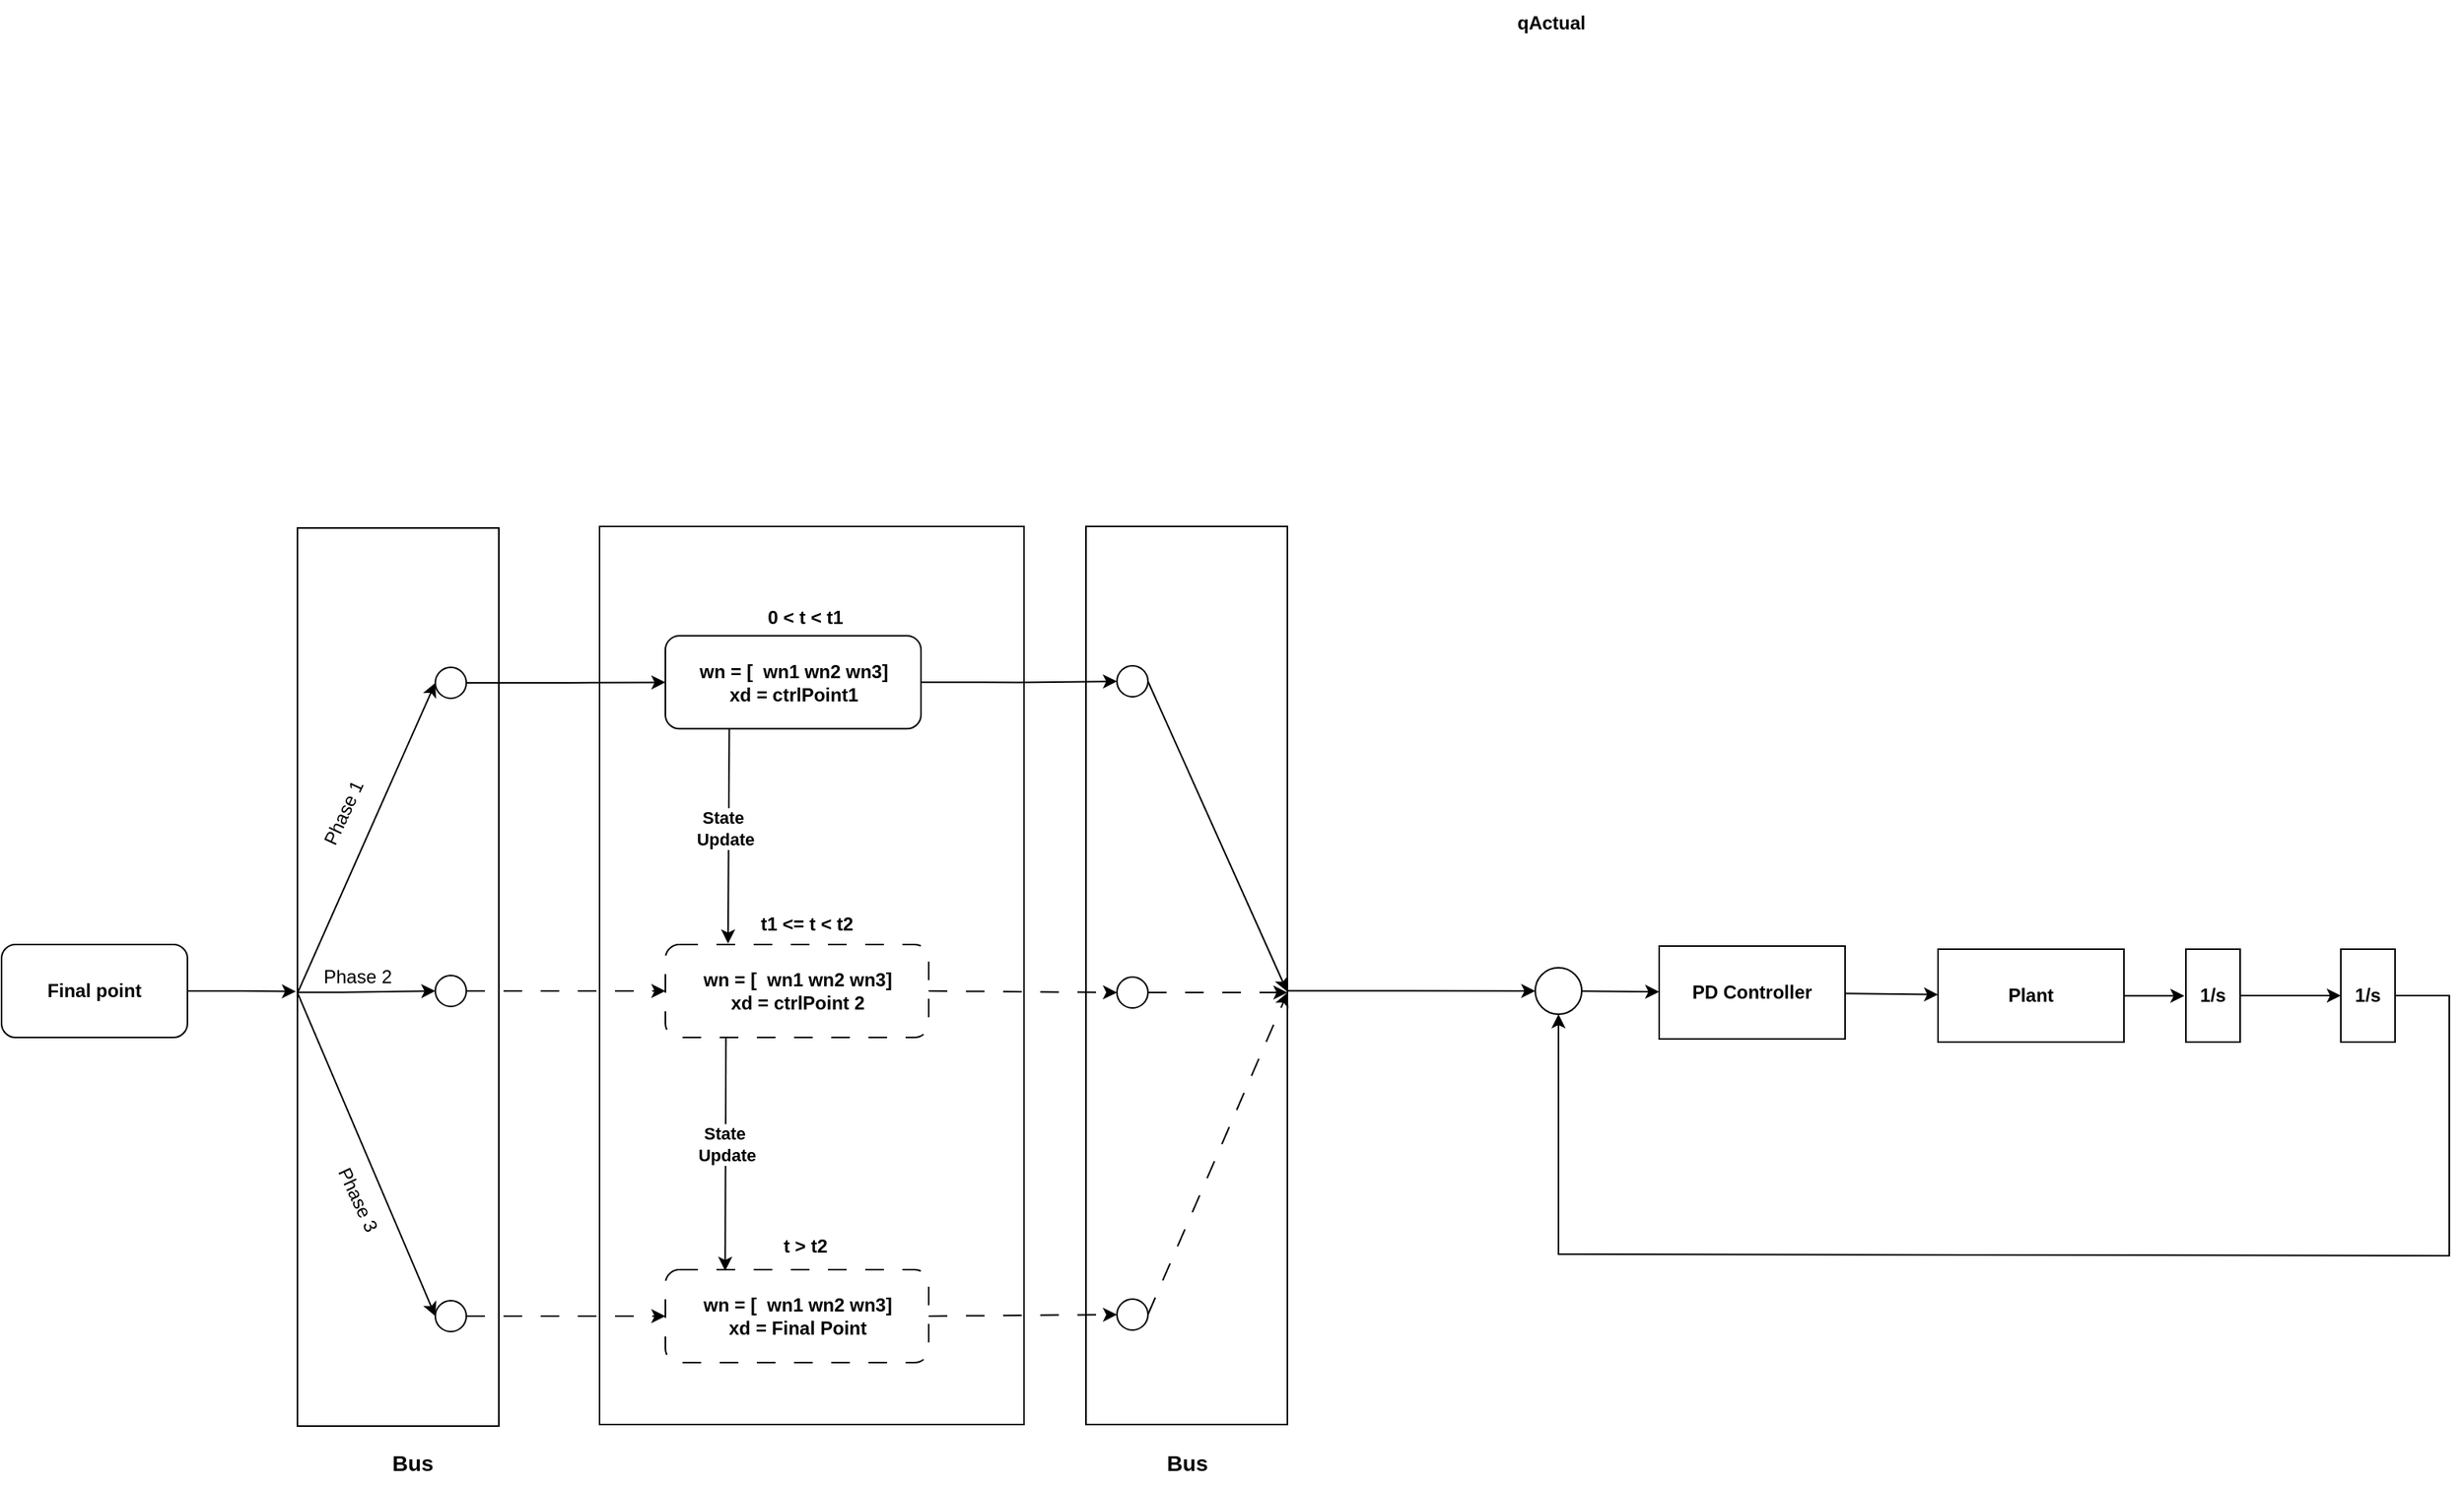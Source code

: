 <mxfile version="28.0.6">
  <diagram name="Page-1" id="R90nyv3Rz4XIFROkiVHW">
    <mxGraphModel dx="3278" dy="2340" grid="1" gridSize="10" guides="1" tooltips="1" connect="1" arrows="1" fold="1" page="1" pageScale="1" pageWidth="1600" pageHeight="1200" math="0" shadow="0">
      <root>
        <mxCell id="0" />
        <mxCell id="1" parent="0" />
        <mxCell id="1lQt2iCKs8pIlGNOvXYT-43" value="" style="whiteSpace=wrap;html=1;opacity=90;perimeterSpacing=1;fillColor=none;fontStyle=1;spacing=0;" parent="1" vertex="1">
          <mxGeometry x="376" y="320" width="274" height="580" as="geometry" />
        </mxCell>
        <mxCell id="rxIv7JKoTVmc35k2_a1N-33" style="rounded=0;orthogonalLoop=1;jettySize=auto;html=1;exitX=0.25;exitY=1;exitDx=0;exitDy=0;entryX=0.238;entryY=-0.011;entryDx=0;entryDy=0;entryPerimeter=0;" edge="1" parent="1" source="3E_d9uGPmS8snrze4PGS-16" target="GmHCTYgidwJcOvD8zUk5-22">
          <mxGeometry relative="1" as="geometry" />
        </mxCell>
        <mxCell id="rxIv7JKoTVmc35k2_a1N-39" value="&lt;b&gt;State&amp;nbsp;&lt;/b&gt;&lt;div&gt;&lt;b&gt;Update&lt;/b&gt;&lt;/div&gt;" style="edgeLabel;html=1;align=center;verticalAlign=middle;resizable=0;points=[];" vertex="1" connectable="0" parent="rxIv7JKoTVmc35k2_a1N-33">
          <mxGeometry x="-0.067" y="-3" relative="1" as="geometry">
            <mxPoint as="offset" />
          </mxGeometry>
        </mxCell>
        <mxCell id="3E_d9uGPmS8snrze4PGS-16" value="wn = [&amp;nbsp; wn1 wn2 wn3]&lt;div&gt;xd = ctrlPoint1&lt;/div&gt;" style="rounded=1;whiteSpace=wrap;html=1;shadow=0;fontStyle=1" parent="1" vertex="1">
          <mxGeometry x="418.5" y="390.66" width="165" height="60" as="geometry" />
        </mxCell>
        <mxCell id="rxIv7JKoTVmc35k2_a1N-98" style="edgeStyle=orthogonalEdgeStyle;rounded=0;orthogonalLoop=1;jettySize=auto;html=1;exitX=1;exitY=0.5;exitDx=0;exitDy=0;" edge="1" parent="1" source="3E_d9uGPmS8snrze4PGS-25">
          <mxGeometry relative="1" as="geometry">
            <mxPoint x="180" y="620.333" as="targetPoint" />
          </mxGeometry>
        </mxCell>
        <mxCell id="3E_d9uGPmS8snrze4PGS-25" value="Final point" style="rounded=1;whiteSpace=wrap;html=1;shadow=0;fontStyle=1" parent="1" vertex="1">
          <mxGeometry x="-10" y="590" width="120" height="60" as="geometry" />
        </mxCell>
        <mxCell id="3E_d9uGPmS8snrze4PGS-33" value="" style="rounded=0;orthogonalLoop=1;jettySize=auto;html=1;fontStyle=1" parent="1" source="3E_d9uGPmS8snrze4PGS-29" target="3E_d9uGPmS8snrze4PGS-32" edge="1">
          <mxGeometry relative="1" as="geometry" />
        </mxCell>
        <mxCell id="3E_d9uGPmS8snrze4PGS-29" value="" style="ellipse;whiteSpace=wrap;html=1;fontStyle=1" parent="1" vertex="1">
          <mxGeometry x="980" y="605" width="30" height="30" as="geometry" />
        </mxCell>
        <mxCell id="3E_d9uGPmS8snrze4PGS-35" value="" style="rounded=0;orthogonalLoop=1;jettySize=auto;html=1;fontStyle=1" parent="1" source="3E_d9uGPmS8snrze4PGS-32" target="3E_d9uGPmS8snrze4PGS-34" edge="1">
          <mxGeometry relative="1" as="geometry" />
        </mxCell>
        <mxCell id="3E_d9uGPmS8snrze4PGS-32" value="PD Controller" style="whiteSpace=wrap;html=1;fontStyle=1" parent="1" vertex="1">
          <mxGeometry x="1060" y="591" width="120" height="60" as="geometry" />
        </mxCell>
        <mxCell id="3E_d9uGPmS8snrze4PGS-37" value="" style="rounded=0;orthogonalLoop=1;jettySize=auto;html=1;entryX=-0.028;entryY=0.503;entryDx=0;entryDy=0;entryPerimeter=0;fontStyle=1" parent="1" source="3E_d9uGPmS8snrze4PGS-34" target="3E_d9uGPmS8snrze4PGS-50" edge="1">
          <mxGeometry relative="1" as="geometry">
            <mxPoint x="1385" y="610" as="targetPoint" />
          </mxGeometry>
        </mxCell>
        <mxCell id="3E_d9uGPmS8snrze4PGS-34" value="Plant" style="whiteSpace=wrap;html=1;fontStyle=1" parent="1" vertex="1">
          <mxGeometry x="1240" y="593" width="120" height="60" as="geometry" />
        </mxCell>
        <mxCell id="3E_d9uGPmS8snrze4PGS-39" value="" style="rounded=0;orthogonalLoop=1;jettySize=auto;html=1;exitX=1;exitY=0.5;exitDx=0;exitDy=0;fontStyle=1" parent="1" source="3E_d9uGPmS8snrze4PGS-50" target="3E_d9uGPmS8snrze4PGS-38" edge="1">
          <mxGeometry relative="1" as="geometry">
            <mxPoint x="1430" y="610" as="sourcePoint" />
          </mxGeometry>
        </mxCell>
        <mxCell id="3E_d9uGPmS8snrze4PGS-40" style="edgeStyle=none;rounded=0;orthogonalLoop=1;jettySize=auto;html=1;exitX=1;exitY=0.5;exitDx=0;exitDy=0;entryX=0.5;entryY=1;entryDx=0;entryDy=0;fontStyle=1" parent="1" source="3E_d9uGPmS8snrze4PGS-38" target="3E_d9uGPmS8snrze4PGS-29" edge="1">
          <mxGeometry relative="1" as="geometry">
            <Array as="points">
              <mxPoint x="1570" y="623" />
              <mxPoint x="1570" y="701" />
              <mxPoint x="1570" y="791" />
              <mxPoint x="995" y="790" />
            </Array>
          </mxGeometry>
        </mxCell>
        <mxCell id="3E_d9uGPmS8snrze4PGS-38" value="1/s" style="whiteSpace=wrap;html=1;fontStyle=1" parent="1" vertex="1">
          <mxGeometry x="1500" y="593" width="35" height="60" as="geometry" />
        </mxCell>
        <mxCell id="3E_d9uGPmS8snrze4PGS-41" value="qActual" style="text;html=1;align=center;verticalAlign=middle;resizable=0;points=[];autosize=1;strokeColor=none;fillColor=none;fontStyle=1" parent="1" vertex="1">
          <mxGeometry x="960" y="-20" width="60" height="30" as="geometry" />
        </mxCell>
        <mxCell id="3E_d9uGPmS8snrze4PGS-50" value="1/s" style="whiteSpace=wrap;html=1;fontStyle=1" parent="1" vertex="1">
          <mxGeometry x="1400" y="593" width="35" height="60" as="geometry" />
        </mxCell>
        <mxCell id="rxIv7JKoTVmc35k2_a1N-36" style="rounded=0;orthogonalLoop=1;jettySize=auto;html=1;exitX=0.23;exitY=0.99;exitDx=0;exitDy=0;entryX=0.227;entryY=0.012;entryDx=0;entryDy=0;entryPerimeter=0;exitPerimeter=0;" edge="1" parent="1" source="GmHCTYgidwJcOvD8zUk5-22" target="1lQt2iCKs8pIlGNOvXYT-6">
          <mxGeometry relative="1" as="geometry">
            <mxPoint x="461" y="630" as="sourcePoint" />
            <mxPoint x="466" y="780.0" as="targetPoint" />
          </mxGeometry>
        </mxCell>
        <mxCell id="rxIv7JKoTVmc35k2_a1N-38" value="&lt;b&gt;State&amp;nbsp;&lt;/b&gt;&lt;div&gt;&lt;b&gt;Update&lt;/b&gt;&lt;/div&gt;" style="edgeLabel;html=1;align=center;verticalAlign=middle;resizable=0;points=[];" vertex="1" connectable="0" parent="rxIv7JKoTVmc35k2_a1N-36">
          <mxGeometry x="-0.086" relative="1" as="geometry">
            <mxPoint as="offset" />
          </mxGeometry>
        </mxCell>
        <mxCell id="GmHCTYgidwJcOvD8zUk5-22" value="wn = [&amp;nbsp; wn1 wn2 wn3]&lt;div&gt;xd = ctrlPoint 2&lt;/div&gt;" style="rounded=1;whiteSpace=wrap;html=1;shadow=0;dashed=1;dashPattern=12 12;fontStyle=1" parent="1" vertex="1">
          <mxGeometry x="418.5" y="590" width="170" height="60" as="geometry" />
        </mxCell>
        <mxCell id="1lQt2iCKs8pIlGNOvXYT-6" value="wn = [&amp;nbsp; wn1 wn2 wn3]&lt;div&gt;xd = Final Point&lt;/div&gt;" style="rounded=1;whiteSpace=wrap;html=1;shadow=0;dashed=1;dashPattern=12 12;fontStyle=1;spacing=0;" parent="1" vertex="1">
          <mxGeometry x="418.5" y="800" width="170" height="60" as="geometry" />
        </mxCell>
        <mxCell id="rxIv7JKoTVmc35k2_a1N-4" value="0 &amp;lt; t &amp;lt; t1" style="text;html=1;align=center;verticalAlign=middle;whiteSpace=wrap;rounded=0;fontStyle=1" vertex="1" parent="1">
          <mxGeometry x="478.5" y="363.66" width="60" height="30" as="geometry" />
        </mxCell>
        <mxCell id="rxIv7JKoTVmc35k2_a1N-10" value="t1 &amp;lt;= t &amp;lt; t2" style="text;html=1;align=center;verticalAlign=middle;whiteSpace=wrap;rounded=0;fontStyle=1" vertex="1" parent="1">
          <mxGeometry x="475.5" y="562" width="67.5" height="30" as="geometry" />
        </mxCell>
        <mxCell id="rxIv7JKoTVmc35k2_a1N-11" value="t &amp;gt; t2" style="text;html=1;align=center;verticalAlign=middle;whiteSpace=wrap;rounded=0;fontStyle=1" vertex="1" parent="1">
          <mxGeometry x="478.5" y="770" width="60" height="30" as="geometry" />
        </mxCell>
        <mxCell id="rxIv7JKoTVmc35k2_a1N-63" value="" style="group" vertex="1" connectable="0" parent="1">
          <mxGeometry x="690" y="320" width="130" height="580" as="geometry" />
        </mxCell>
        <mxCell id="rxIv7JKoTVmc35k2_a1N-58" value="" style="rounded=0;whiteSpace=wrap;html=1;" vertex="1" parent="rxIv7JKoTVmc35k2_a1N-63">
          <mxGeometry width="130" height="580" as="geometry" />
        </mxCell>
        <mxCell id="rxIv7JKoTVmc35k2_a1N-59" value="" style="ellipse;whiteSpace=wrap;html=1;aspect=fixed;" vertex="1" parent="rxIv7JKoTVmc35k2_a1N-63">
          <mxGeometry x="20" y="90" width="20" height="20" as="geometry" />
        </mxCell>
        <mxCell id="rxIv7JKoTVmc35k2_a1N-60" value="" style="ellipse;whiteSpace=wrap;html=1;aspect=fixed;" vertex="1" parent="rxIv7JKoTVmc35k2_a1N-63">
          <mxGeometry x="20" y="291" width="20" height="20" as="geometry" />
        </mxCell>
        <mxCell id="rxIv7JKoTVmc35k2_a1N-61" value="" style="ellipse;whiteSpace=wrap;html=1;aspect=fixed;" vertex="1" parent="rxIv7JKoTVmc35k2_a1N-63">
          <mxGeometry x="20" y="499" width="20" height="20" as="geometry" />
        </mxCell>
        <mxCell id="rxIv7JKoTVmc35k2_a1N-68" style="rounded=0;orthogonalLoop=1;jettySize=auto;html=1;exitX=1;exitY=0.5;exitDx=0;exitDy=0;dashed=1;dashPattern=12 12;" edge="1" parent="rxIv7JKoTVmc35k2_a1N-63" source="rxIv7JKoTVmc35k2_a1N-60">
          <mxGeometry relative="1" as="geometry">
            <mxPoint x="130" y="301" as="targetPoint" />
          </mxGeometry>
        </mxCell>
        <mxCell id="rxIv7JKoTVmc35k2_a1N-70" style="rounded=0;orthogonalLoop=1;jettySize=auto;html=1;exitX=1;exitY=0.5;exitDx=0;exitDy=0;entryX=0.999;entryY=0.518;entryDx=0;entryDy=0;entryPerimeter=0;" edge="1" parent="rxIv7JKoTVmc35k2_a1N-63" source="rxIv7JKoTVmc35k2_a1N-59" target="rxIv7JKoTVmc35k2_a1N-58">
          <mxGeometry relative="1" as="geometry" />
        </mxCell>
        <mxCell id="rxIv7JKoTVmc35k2_a1N-71" style="rounded=0;orthogonalLoop=1;jettySize=auto;html=1;exitX=1;exitY=0.5;exitDx=0;exitDy=0;entryX=1.001;entryY=0.519;entryDx=0;entryDy=0;entryPerimeter=0;dashed=1;dashPattern=12 12;" edge="1" parent="rxIv7JKoTVmc35k2_a1N-63" source="rxIv7JKoTVmc35k2_a1N-61" target="rxIv7JKoTVmc35k2_a1N-58">
          <mxGeometry relative="1" as="geometry" />
        </mxCell>
        <mxCell id="rxIv7JKoTVmc35k2_a1N-64" style="edgeStyle=orthogonalEdgeStyle;rounded=0;orthogonalLoop=1;jettySize=auto;html=1;exitX=1;exitY=0.5;exitDx=0;exitDy=0;entryX=0;entryY=0.5;entryDx=0;entryDy=0;" edge="1" parent="1" source="3E_d9uGPmS8snrze4PGS-16" target="rxIv7JKoTVmc35k2_a1N-59">
          <mxGeometry relative="1" as="geometry" />
        </mxCell>
        <mxCell id="rxIv7JKoTVmc35k2_a1N-65" style="rounded=0;orthogonalLoop=1;jettySize=auto;html=1;exitX=1;exitY=0.5;exitDx=0;exitDy=0;entryX=0;entryY=0.5;entryDx=0;entryDy=0;dashed=1;dashPattern=12 12;" edge="1" parent="1" source="GmHCTYgidwJcOvD8zUk5-22" target="rxIv7JKoTVmc35k2_a1N-60">
          <mxGeometry relative="1" as="geometry" />
        </mxCell>
        <mxCell id="rxIv7JKoTVmc35k2_a1N-66" style="rounded=0;orthogonalLoop=1;jettySize=auto;html=1;exitX=1;exitY=0.5;exitDx=0;exitDy=0;entryX=0;entryY=0.5;entryDx=0;entryDy=0;dashed=1;dashPattern=12 12;" edge="1" parent="1" source="1lQt2iCKs8pIlGNOvXYT-6" target="rxIv7JKoTVmc35k2_a1N-61">
          <mxGeometry relative="1" as="geometry" />
        </mxCell>
        <mxCell id="rxIv7JKoTVmc35k2_a1N-72" style="edgeStyle=orthogonalEdgeStyle;rounded=0;orthogonalLoop=1;jettySize=auto;html=1;exitX=1;exitY=0.517;exitDx=0;exitDy=0;entryX=0;entryY=0.5;entryDx=0;entryDy=0;exitPerimeter=0;" edge="1" parent="1" source="rxIv7JKoTVmc35k2_a1N-58" target="3E_d9uGPmS8snrze4PGS-29">
          <mxGeometry relative="1" as="geometry" />
        </mxCell>
        <mxCell id="rxIv7JKoTVmc35k2_a1N-74" value="&lt;b&gt;&lt;font style=&quot;font-size: 14px;&quot;&gt;Bus&lt;/font&gt;&lt;/b&gt;" style="text;html=1;align=center;verticalAlign=middle;resizable=0;points=[];autosize=1;strokeColor=none;fillColor=none;" vertex="1" parent="1">
          <mxGeometry x="730" y="910" width="50" height="30" as="geometry" />
        </mxCell>
        <mxCell id="rxIv7JKoTVmc35k2_a1N-77" value="" style="group;portConstraintRotation=0;direction=east;" vertex="1" connectable="0" parent="1">
          <mxGeometry x="180" y="320" width="130" height="580" as="geometry" />
        </mxCell>
        <mxCell id="rxIv7JKoTVmc35k2_a1N-87" value="" style="group" vertex="1" connectable="0" parent="rxIv7JKoTVmc35k2_a1N-77">
          <mxGeometry y="1" width="130" height="580" as="geometry" />
        </mxCell>
        <mxCell id="rxIv7JKoTVmc35k2_a1N-94" value="" style="group" vertex="1" connectable="0" parent="rxIv7JKoTVmc35k2_a1N-87">
          <mxGeometry width="130" height="580" as="geometry" />
        </mxCell>
        <mxCell id="rxIv7JKoTVmc35k2_a1N-78" value="" style="rounded=0;whiteSpace=wrap;html=1;" vertex="1" parent="rxIv7JKoTVmc35k2_a1N-94">
          <mxGeometry x="1" width="130" height="580" as="geometry" />
        </mxCell>
        <mxCell id="rxIv7JKoTVmc35k2_a1N-79" value="" style="ellipse;whiteSpace=wrap;html=1;aspect=fixed;" vertex="1" parent="rxIv7JKoTVmc35k2_a1N-94">
          <mxGeometry x="90" y="90" width="20" height="20" as="geometry" />
        </mxCell>
        <mxCell id="rxIv7JKoTVmc35k2_a1N-80" value="" style="ellipse;whiteSpace=wrap;html=1;aspect=fixed;" vertex="1" parent="rxIv7JKoTVmc35k2_a1N-94">
          <mxGeometry x="90" y="289" width="20" height="20" as="geometry" />
        </mxCell>
        <mxCell id="rxIv7JKoTVmc35k2_a1N-81" value="" style="ellipse;whiteSpace=wrap;html=1;aspect=fixed;" vertex="1" parent="rxIv7JKoTVmc35k2_a1N-94">
          <mxGeometry x="90" y="499" width="20" height="20" as="geometry" />
        </mxCell>
        <mxCell id="rxIv7JKoTVmc35k2_a1N-95" style="edgeStyle=orthogonalEdgeStyle;rounded=0;orthogonalLoop=1;jettySize=auto;html=1;exitX=-0.003;exitY=0.517;exitDx=0;exitDy=0;entryX=0;entryY=0.5;entryDx=0;entryDy=0;exitPerimeter=0;" edge="1" parent="rxIv7JKoTVmc35k2_a1N-94" source="rxIv7JKoTVmc35k2_a1N-78" target="rxIv7JKoTVmc35k2_a1N-80">
          <mxGeometry relative="1" as="geometry">
            <Array as="points">
              <mxPoint x="30" y="300" />
            </Array>
          </mxGeometry>
        </mxCell>
        <mxCell id="rxIv7JKoTVmc35k2_a1N-96" style="rounded=0;orthogonalLoop=1;jettySize=auto;html=1;exitX=0;exitY=0.518;exitDx=0;exitDy=0;entryX=0;entryY=0.5;entryDx=0;entryDy=0;exitPerimeter=0;" edge="1" parent="rxIv7JKoTVmc35k2_a1N-94" source="rxIv7JKoTVmc35k2_a1N-78" target="rxIv7JKoTVmc35k2_a1N-79">
          <mxGeometry relative="1" as="geometry" />
        </mxCell>
        <mxCell id="rxIv7JKoTVmc35k2_a1N-97" style="rounded=0;orthogonalLoop=1;jettySize=auto;html=1;exitX=-0.001;exitY=0.517;exitDx=0;exitDy=0;entryX=0;entryY=0.5;entryDx=0;entryDy=0;exitPerimeter=0;" edge="1" parent="rxIv7JKoTVmc35k2_a1N-94" source="rxIv7JKoTVmc35k2_a1N-78" target="rxIv7JKoTVmc35k2_a1N-81">
          <mxGeometry relative="1" as="geometry" />
        </mxCell>
        <mxCell id="rxIv7JKoTVmc35k2_a1N-101" value="Phase 1" style="text;html=1;align=center;verticalAlign=middle;whiteSpace=wrap;rounded=0;flipV=1;flipH=0;direction=west;rotation=295;" vertex="1" parent="rxIv7JKoTVmc35k2_a1N-94">
          <mxGeometry x="1" y="169" width="60" height="30" as="geometry" />
        </mxCell>
        <mxCell id="rxIv7JKoTVmc35k2_a1N-114" value="Phase 2" style="text;html=1;align=center;verticalAlign=middle;whiteSpace=wrap;rounded=0;flipV=1;flipH=0;direction=west;rotation=0;" vertex="1" parent="rxIv7JKoTVmc35k2_a1N-94">
          <mxGeometry x="10.003" y="274.999" width="60" height="30" as="geometry" />
        </mxCell>
        <mxCell id="rxIv7JKoTVmc35k2_a1N-115" value="Phase 3" style="text;html=1;align=center;verticalAlign=middle;whiteSpace=wrap;rounded=0;flipV=1;flipH=0;direction=west;rotation=65;" vertex="1" parent="rxIv7JKoTVmc35k2_a1N-94">
          <mxGeometry x="10" y="419" width="60" height="30" as="geometry" />
        </mxCell>
        <mxCell id="rxIv7JKoTVmc35k2_a1N-30" style="edgeStyle=orthogonalEdgeStyle;rounded=0;orthogonalLoop=1;jettySize=auto;html=1;exitX=1;exitY=0.5;exitDx=0;exitDy=0;entryX=0;entryY=0.5;entryDx=0;entryDy=0;" edge="1" parent="1" source="rxIv7JKoTVmc35k2_a1N-79" target="3E_d9uGPmS8snrze4PGS-16">
          <mxGeometry relative="1" as="geometry">
            <mxPoint x="319.0" y="420" as="sourcePoint" />
          </mxGeometry>
        </mxCell>
        <mxCell id="rxIv7JKoTVmc35k2_a1N-32" style="rounded=0;orthogonalLoop=1;jettySize=auto;html=1;exitX=1;exitY=0.5;exitDx=0;exitDy=0;dashed=1;dashPattern=12 12;edgeStyle=elbowEdgeStyle;" edge="1" parent="1" source="rxIv7JKoTVmc35k2_a1N-81" target="1lQt2iCKs8pIlGNOvXYT-6">
          <mxGeometry relative="1" as="geometry">
            <mxPoint x="319.0" y="830" as="sourcePoint" />
          </mxGeometry>
        </mxCell>
        <mxCell id="rxIv7JKoTVmc35k2_a1N-93" style="edgeStyle=orthogonalEdgeStyle;rounded=0;orthogonalLoop=1;jettySize=auto;html=1;exitX=1;exitY=0.5;exitDx=0;exitDy=0;entryX=0;entryY=0.5;entryDx=0;entryDy=0;dashed=1;dashPattern=12 12;" edge="1" parent="1" source="rxIv7JKoTVmc35k2_a1N-80" target="GmHCTYgidwJcOvD8zUk5-22">
          <mxGeometry relative="1" as="geometry" />
        </mxCell>
        <mxCell id="rxIv7JKoTVmc35k2_a1N-99" value="&lt;b&gt;&lt;font style=&quot;font-size: 14px;&quot;&gt;Bus&lt;/font&gt;&lt;/b&gt;" style="text;html=1;align=center;verticalAlign=middle;resizable=0;points=[];autosize=1;strokeColor=none;fillColor=none;" vertex="1" parent="1">
          <mxGeometry x="230" y="910" width="50" height="30" as="geometry" />
        </mxCell>
      </root>
    </mxGraphModel>
  </diagram>
</mxfile>
